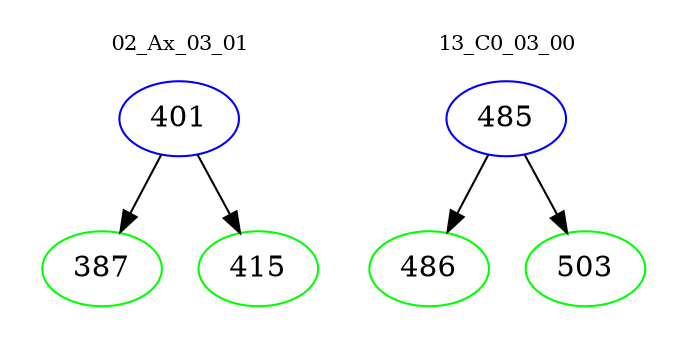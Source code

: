 digraph{
subgraph cluster_0 {
color = white
label = "02_Ax_03_01";
fontsize=10;
T0_401 [label="401", color="blue"]
T0_401 -> T0_387 [color="black"]
T0_387 [label="387", color="green"]
T0_401 -> T0_415 [color="black"]
T0_415 [label="415", color="green"]
}
subgraph cluster_1 {
color = white
label = "13_C0_03_00";
fontsize=10;
T1_485 [label="485", color="blue"]
T1_485 -> T1_486 [color="black"]
T1_486 [label="486", color="green"]
T1_485 -> T1_503 [color="black"]
T1_503 [label="503", color="green"]
}
}
